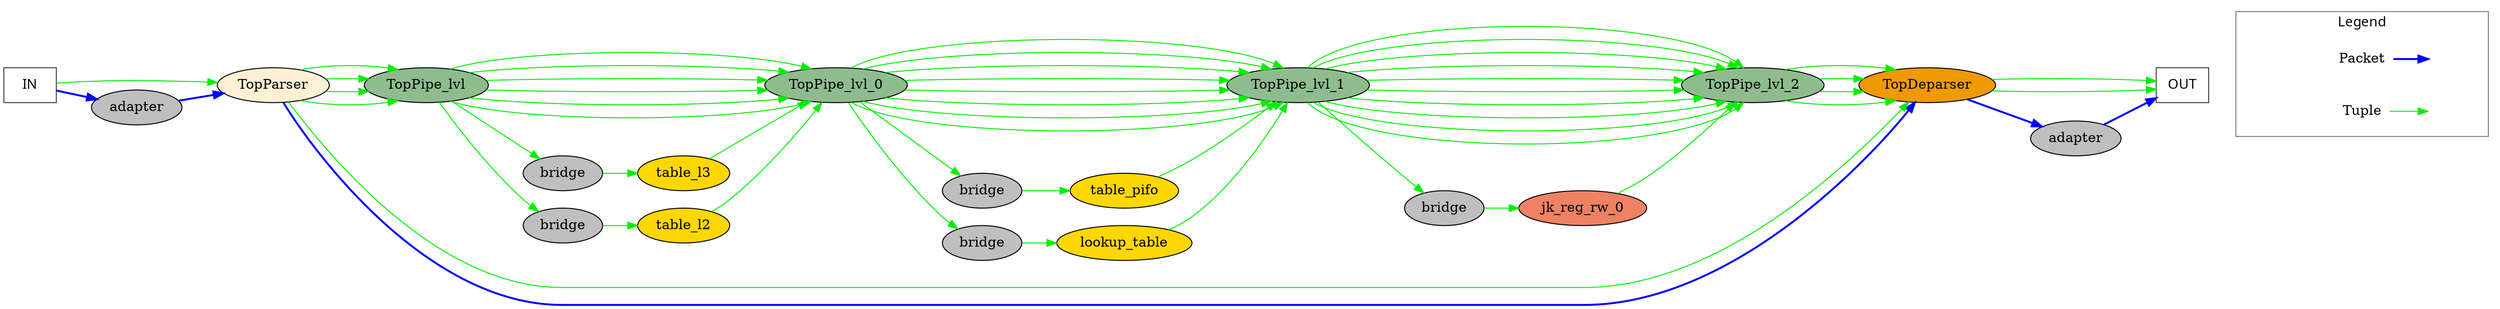 digraph SimpleSumeSwitch {
rankdir = LR;
_IN_[label = "IN", shape=box, color = gray24,  fontname="times:italic"  ];
_OUT_[label = "OUT", shape=box, color = gray24,  fontname="times:italic"  ];
TopParser[style = filled, fillcolor = papayawhip ];
TopPipe_lvl[style = filled, fillcolor = darkseagreen ];
table_l3[style = filled, fillcolor = gold ];
table_l2[style = filled, fillcolor = gold ];
TopPipe_lvl_0[style = filled, fillcolor = darkseagreen ];
table_pifo[style = filled, fillcolor = gold ];
lookup_table[style = filled, fillcolor = gold ];
TopPipe_lvl_1[style = filled, fillcolor = darkseagreen ];
jk_reg_rw_0[style = filled, fillcolor = salmon2 ];
TopPipe_lvl_2[style = filled, fillcolor = darkseagreen ];
TopDeparser[style = filled, fillcolor = orange2 ];
S_BRIDGER_for_table_l3_tuple_in_request[label = "bridge", style = filled, fillcolor=gray75 ];
S_BRIDGER_for_table_l2_tuple_in_request[label = "bridge", style = filled, fillcolor=gray75 ];
S_BRIDGER_for_table_pifo_tuple_in_request[label = "bridge", style = filled, fillcolor=gray75 ];
S_BRIDGER_for_lookup_table_tuple_in_request[label = "bridge", style = filled, fillcolor=gray75 ];
S_BRIDGER_for_jk_reg_rw_0_tuple_in_jk_reg_rw_input[label = "bridge", style = filled, fillcolor=gray75 ];
S_PROTOCOL_ADAPTER_INGRESS[label = "adapter", style = filled, fillcolor=gray75 ];
S_PROTOCOL_ADAPTER_EGRESS[label = "adapter", style = filled, fillcolor=gray75 ];
TopPipe_lvl -> TopPipe_lvl_0 [color=green2] ;
TopPipe_lvl -> TopPipe_lvl_0 [color=green2] ;
TopPipe_lvl -> TopPipe_lvl_0 [color=green2] ;
TopPipe_lvl -> TopPipe_lvl_0 [color=green2] ;
TopPipe_lvl -> TopPipe_lvl_0 [color=green2] ;
TopPipe_lvl -> TopPipe_lvl_0 [color=green2] ;
TopPipe_lvl -> S_BRIDGER_for_table_l3_tuple_in_request [color=green2] ;
S_BRIDGER_for_table_l3_tuple_in_request -> table_l3 [color=green2] ;
TopPipe_lvl -> S_BRIDGER_for_table_l2_tuple_in_request [color=green2] ;
S_BRIDGER_for_table_l2_tuple_in_request -> table_l2 [color=green2] ;
table_l3 -> TopPipe_lvl_0 [color=green2] ;
table_l2 -> TopPipe_lvl_0 [color=green2] ;
TopPipe_lvl_0 -> TopPipe_lvl_1 [color=green2] ;
TopPipe_lvl_0 -> TopPipe_lvl_1 [color=green2] ;
TopPipe_lvl_0 -> TopPipe_lvl_1 [color=green2] ;
TopPipe_lvl_0 -> TopPipe_lvl_1 [color=green2] ;
TopPipe_lvl_0 -> TopPipe_lvl_1 [color=green2] ;
TopPipe_lvl_0 -> TopPipe_lvl_1 [color=green2] ;
TopPipe_lvl_0 -> TopPipe_lvl_1 [color=green2] ;
TopPipe_lvl_0 -> TopPipe_lvl_1 [color=green2] ;
TopPipe_lvl_0 -> S_BRIDGER_for_table_pifo_tuple_in_request [color=green2] ;
S_BRIDGER_for_table_pifo_tuple_in_request -> table_pifo [color=green2] ;
TopPipe_lvl_0 -> S_BRIDGER_for_lookup_table_tuple_in_request [color=green2] ;
S_BRIDGER_for_lookup_table_tuple_in_request -> lookup_table [color=green2] ;
table_pifo -> TopPipe_lvl_1 [color=green2] ;
lookup_table -> TopPipe_lvl_1 [color=green2] ;
TopPipe_lvl_1 -> TopPipe_lvl_2 [color=green2] ;
TopPipe_lvl_1 -> TopPipe_lvl_2 [color=green2] ;
TopPipe_lvl_1 -> TopPipe_lvl_2 [color=green2] ;
TopPipe_lvl_1 -> TopPipe_lvl_2 [color=green2] ;
TopPipe_lvl_1 -> TopPipe_lvl_2 [color=green2] ;
TopPipe_lvl_1 -> TopPipe_lvl_2 [color=green2] ;
TopPipe_lvl_1 -> TopPipe_lvl_2 [color=green2] ;
TopPipe_lvl_1 -> TopPipe_lvl_2 [color=green2] ;
TopPipe_lvl_1 -> TopPipe_lvl_2 [color=green2] ;
TopPipe_lvl_1 -> TopPipe_lvl_2 [color=green2] ;
TopPipe_lvl_1 -> S_BRIDGER_for_jk_reg_rw_0_tuple_in_jk_reg_rw_input [color=green2] ;
S_BRIDGER_for_jk_reg_rw_0_tuple_in_jk_reg_rw_input -> jk_reg_rw_0 [color=green2] ;
jk_reg_rw_0 -> TopPipe_lvl_2 [color=green2] ;
TopParser -> TopPipe_lvl [color=green2] ;
TopPipe_lvl_2 -> TopDeparser [color=green2] ;
TopParser -> TopPipe_lvl [color=green2] ;
TopPipe_lvl_2 -> TopDeparser [color=green2] ;
TopParser -> TopPipe_lvl [color=green2] ;
TopPipe_lvl_2 -> TopDeparser [color=green2] ;
TopDeparser -> _OUT_ [color=green2] ;
_IN_ -> TopParser [color=green2] ;
TopParser -> TopPipe_lvl [color=green2] ;
TopPipe_lvl_2 -> TopDeparser [color=green2] ;
TopDeparser -> _OUT_ [color=green2] ;
_IN_ -> S_PROTOCOL_ADAPTER_INGRESS [color=blue, style = bold] ;
S_PROTOCOL_ADAPTER_INGRESS -> TopParser [color=blue, style = bold] ;
TopParser -> TopDeparser [color=blue, style = bold] ;
TopDeparser -> S_PROTOCOL_ADAPTER_EGRESS [color=blue, style = bold] ;
S_PROTOCOL_ADAPTER_EGRESS -> _OUT_ [color=blue, style = bold] ;
TopParser -> TopDeparser [color=green2] ;
subgraph cluster_0 { 
    node [shape=plaintext];
    
    k3 [label = "Tuple" ];
    k2 [label = "Packet" ];

    d2 [label = "" ];
    d3 [label = "" ];

    anchor [label = "" ];
    
    anchor -> k2 [style=invis];
    anchor -> k3 [style=invis];  
    
    k2 -> d2 [color=blue, style=bold];
    k3 -> d3 [color=green2];
    
    label = "Legend"; fontname="times:bold";
    color=SlateGray
}
_OUT_ -> anchor [style=invis];

}
